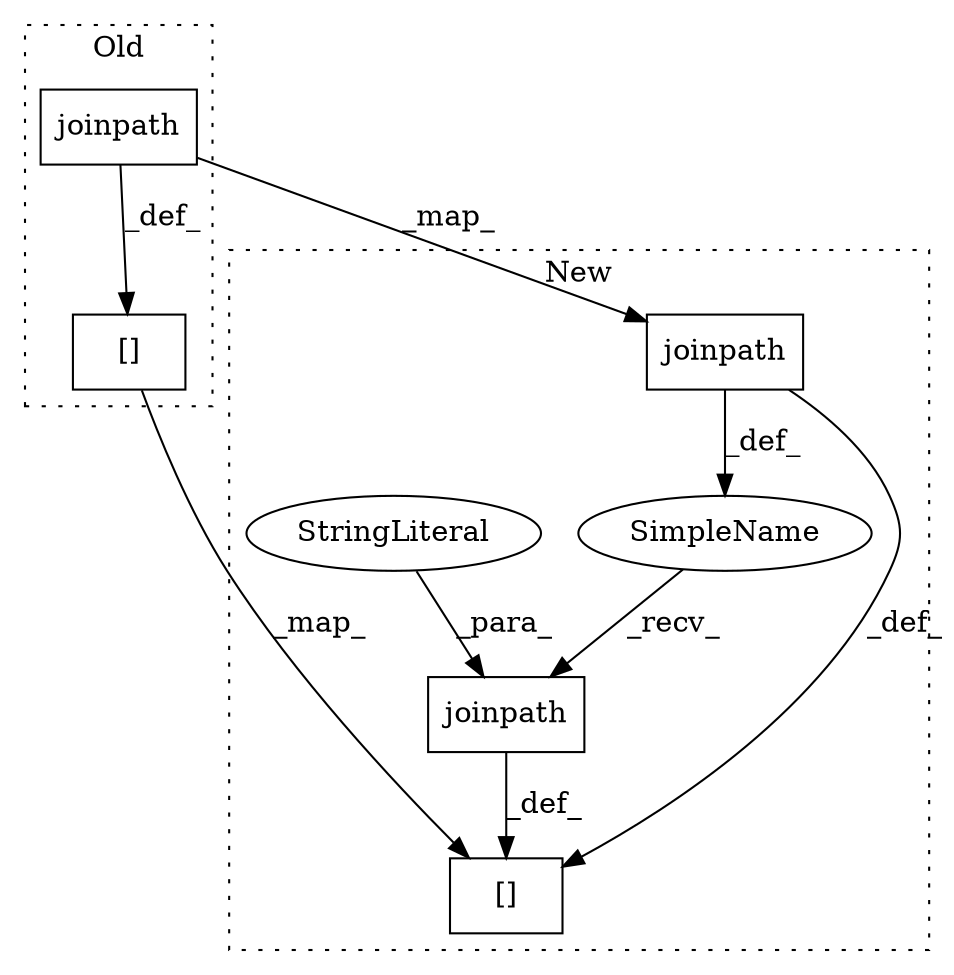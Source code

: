 digraph G {
subgraph cluster0 {
1 [label="joinpath" a="32" s="5357,5386" l="9,1" shape="box"];
7 [label="[]" a="2" s="5096,5109" l="11,1" shape="box"];
label = "Old";
style="dotted";
}
subgraph cluster1 {
2 [label="joinpath" a="32" s="5357,5386" l="9,1" shape="box"];
3 [label="SimpleName" a="42" s="" l="" shape="ellipse"];
4 [label="joinpath" a="32" s="5388,5404" l="9,1" shape="box"];
5 [label="StringLiteral" a="45" s="5397" l="7" shape="ellipse"];
6 [label="[]" a="2" s="5096,5109" l="11,1" shape="box"];
label = "New";
style="dotted";
}
1 -> 7 [label="_def_"];
1 -> 2 [label="_map_"];
2 -> 6 [label="_def_"];
2 -> 3 [label="_def_"];
3 -> 4 [label="_recv_"];
4 -> 6 [label="_def_"];
5 -> 4 [label="_para_"];
7 -> 6 [label="_map_"];
}